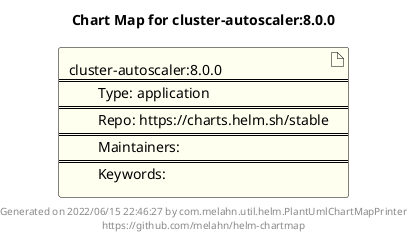 @startuml
skinparam linetype ortho
skinparam backgroundColor white
skinparam usecaseBorderColor black
skinparam usecaseArrowColor LightSlateGray
skinparam artifactBorderColor black
skinparam artifactArrowColor LightSlateGray

title Chart Map for cluster-autoscaler:8.0.0

'There is one referenced Helm Chart
artifact "cluster-autoscaler:8.0.0\n====\n\tType: application\n====\n\tRepo: https://charts.helm.sh/stable\n====\n\tMaintainers: \n====\n\tKeywords: " as cluster_autoscaler_8_0_0 #Ivory

'There are 0 referenced Docker Images

'Chart Dependencies

center footer Generated on 2022/06/15 22:46:27 by com.melahn.util.helm.PlantUmlChartMapPrinter\nhttps://github.com/melahn/helm-chartmap
@enduml
